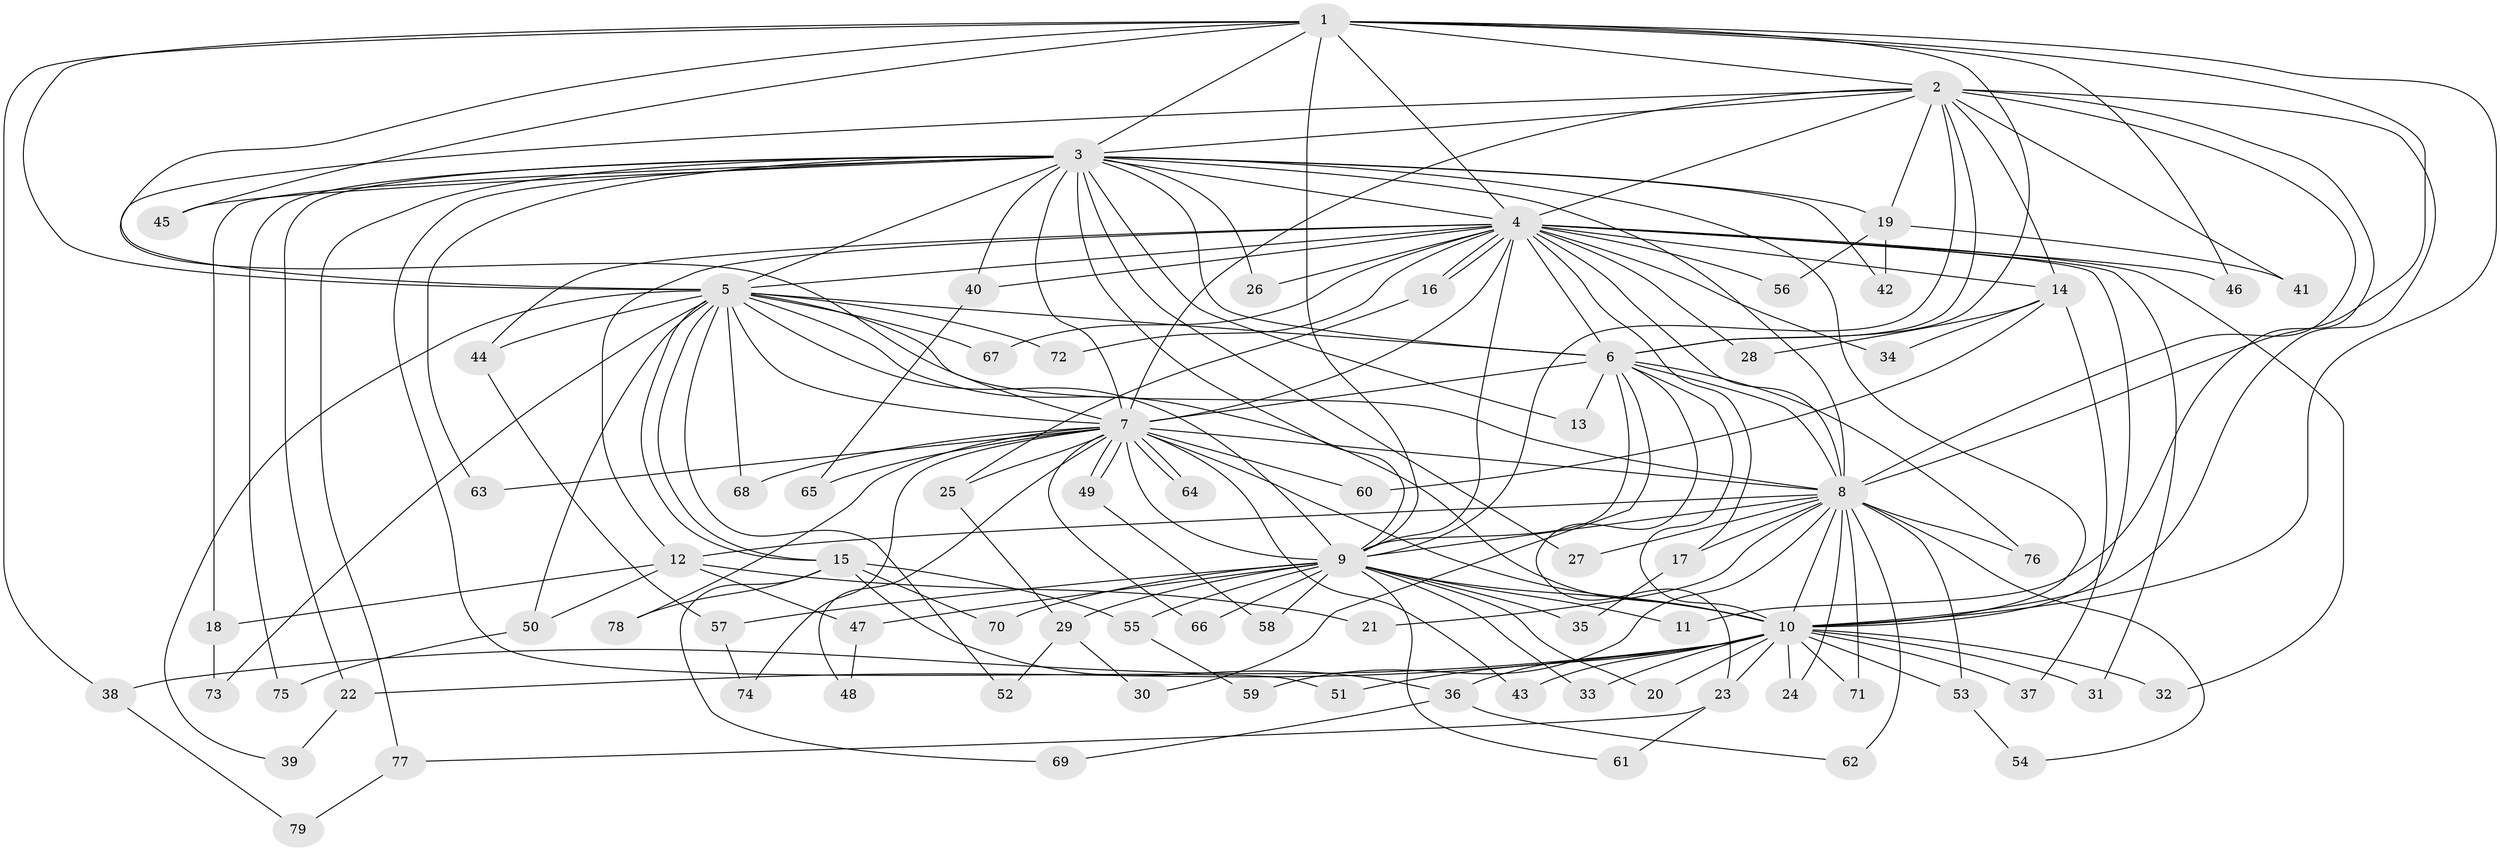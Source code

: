 // coarse degree distribution, {10: 0.016666666666666666, 14: 0.016666666666666666, 18: 0.016666666666666666, 26: 0.016666666666666666, 17: 0.016666666666666666, 21: 0.016666666666666666, 16: 0.016666666666666666, 29: 0.016666666666666666, 2: 0.5333333333333333, 6: 0.016666666666666666, 7: 0.016666666666666666, 4: 0.1, 3: 0.16666666666666666, 1: 0.03333333333333333}
// Generated by graph-tools (version 1.1) at 2025/41/03/06/25 10:41:36]
// undirected, 79 vertices, 183 edges
graph export_dot {
graph [start="1"]
  node [color=gray90,style=filled];
  1;
  2;
  3;
  4;
  5;
  6;
  7;
  8;
  9;
  10;
  11;
  12;
  13;
  14;
  15;
  16;
  17;
  18;
  19;
  20;
  21;
  22;
  23;
  24;
  25;
  26;
  27;
  28;
  29;
  30;
  31;
  32;
  33;
  34;
  35;
  36;
  37;
  38;
  39;
  40;
  41;
  42;
  43;
  44;
  45;
  46;
  47;
  48;
  49;
  50;
  51;
  52;
  53;
  54;
  55;
  56;
  57;
  58;
  59;
  60;
  61;
  62;
  63;
  64;
  65;
  66;
  67;
  68;
  69;
  70;
  71;
  72;
  73;
  74;
  75;
  76;
  77;
  78;
  79;
  1 -- 2;
  1 -- 3;
  1 -- 4;
  1 -- 5;
  1 -- 6;
  1 -- 7;
  1 -- 8;
  1 -- 9;
  1 -- 10;
  1 -- 38;
  1 -- 45;
  1 -- 46;
  2 -- 3;
  2 -- 4;
  2 -- 5;
  2 -- 6;
  2 -- 7;
  2 -- 8;
  2 -- 9;
  2 -- 10;
  2 -- 11;
  2 -- 14;
  2 -- 19;
  2 -- 41;
  3 -- 4;
  3 -- 5;
  3 -- 6;
  3 -- 7;
  3 -- 8;
  3 -- 9;
  3 -- 10;
  3 -- 13;
  3 -- 18;
  3 -- 19;
  3 -- 22;
  3 -- 26;
  3 -- 27;
  3 -- 40;
  3 -- 42;
  3 -- 45;
  3 -- 51;
  3 -- 63;
  3 -- 75;
  3 -- 77;
  4 -- 5;
  4 -- 6;
  4 -- 7;
  4 -- 8;
  4 -- 9;
  4 -- 10;
  4 -- 12;
  4 -- 14;
  4 -- 16;
  4 -- 16;
  4 -- 17;
  4 -- 26;
  4 -- 28;
  4 -- 31;
  4 -- 32;
  4 -- 34;
  4 -- 40;
  4 -- 44;
  4 -- 46;
  4 -- 56;
  4 -- 67;
  4 -- 72;
  5 -- 6;
  5 -- 7;
  5 -- 8;
  5 -- 9;
  5 -- 10;
  5 -- 15;
  5 -- 15;
  5 -- 39;
  5 -- 44;
  5 -- 50;
  5 -- 52;
  5 -- 67;
  5 -- 68;
  5 -- 72;
  5 -- 73;
  6 -- 7;
  6 -- 8;
  6 -- 9;
  6 -- 10;
  6 -- 13;
  6 -- 23;
  6 -- 30;
  6 -- 76;
  7 -- 8;
  7 -- 9;
  7 -- 10;
  7 -- 25;
  7 -- 43;
  7 -- 48;
  7 -- 49;
  7 -- 49;
  7 -- 60;
  7 -- 63;
  7 -- 64;
  7 -- 64;
  7 -- 65;
  7 -- 66;
  7 -- 68;
  7 -- 74;
  7 -- 78;
  8 -- 9;
  8 -- 10;
  8 -- 12;
  8 -- 17;
  8 -- 21;
  8 -- 24;
  8 -- 27;
  8 -- 53;
  8 -- 54;
  8 -- 59;
  8 -- 62;
  8 -- 71;
  8 -- 76;
  9 -- 10;
  9 -- 11;
  9 -- 20;
  9 -- 29;
  9 -- 33;
  9 -- 35;
  9 -- 47;
  9 -- 55;
  9 -- 57;
  9 -- 58;
  9 -- 61;
  9 -- 66;
  9 -- 70;
  10 -- 20;
  10 -- 22;
  10 -- 23;
  10 -- 24;
  10 -- 31;
  10 -- 32;
  10 -- 33;
  10 -- 36;
  10 -- 37;
  10 -- 38;
  10 -- 43;
  10 -- 51;
  10 -- 53;
  10 -- 71;
  12 -- 18;
  12 -- 21;
  12 -- 47;
  12 -- 50;
  14 -- 28;
  14 -- 34;
  14 -- 37;
  14 -- 60;
  15 -- 36;
  15 -- 55;
  15 -- 69;
  15 -- 70;
  15 -- 78;
  16 -- 25;
  17 -- 35;
  18 -- 73;
  19 -- 41;
  19 -- 42;
  19 -- 56;
  22 -- 39;
  23 -- 61;
  23 -- 77;
  25 -- 29;
  29 -- 30;
  29 -- 52;
  36 -- 62;
  36 -- 69;
  38 -- 79;
  40 -- 65;
  44 -- 57;
  47 -- 48;
  49 -- 58;
  50 -- 75;
  53 -- 54;
  55 -- 59;
  57 -- 74;
  77 -- 79;
}
